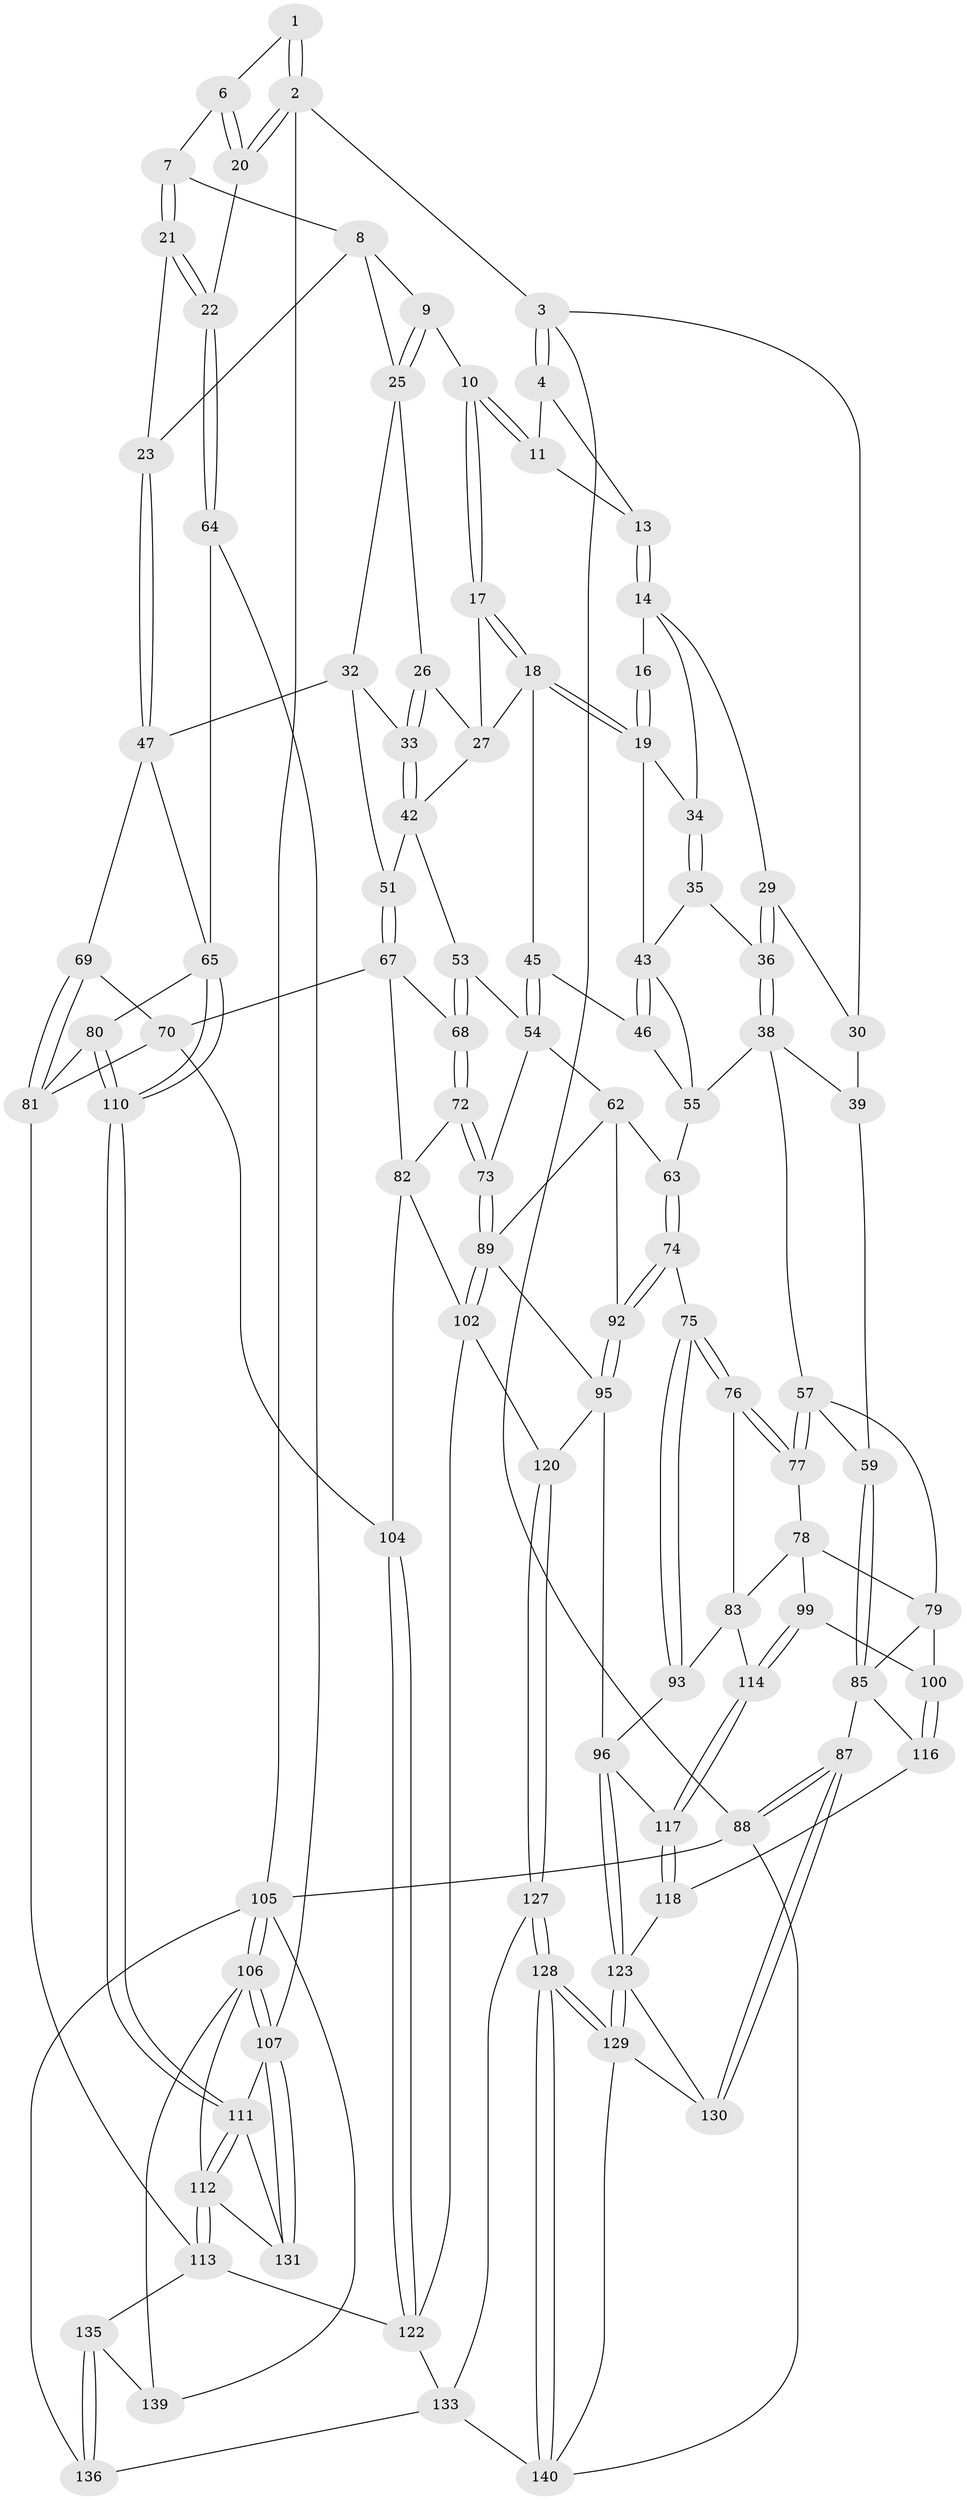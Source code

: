 // Generated by graph-tools (version 1.1) at 2025/52/02/27/25 19:52:43]
// undirected, 99 vertices, 228 edges
graph export_dot {
graph [start="1"]
  node [color=gray90,style=filled];
  1 [pos="+0.6493870971570161+0"];
  2 [pos="+1+0"];
  3 [pos="+0+0"];
  4 [pos="+0+0",super="+5"];
  6 [pos="+0.7048281668890191+0.012277137566228162"];
  7 [pos="+0.7050855244421131+0.017263068627321583"];
  8 [pos="+0.6966887091233405+0.030818712086095518",super="+24"];
  9 [pos="+0.5602056651580036+0.1520571562847808"];
  10 [pos="+0.4739885991389071+0.11178583782895801"];
  11 [pos="+0.4251107732815869+0.004159764601041503",super="+12"];
  13 [pos="+0.15924631565937555+0.10126538590137607"];
  14 [pos="+0.16144502816177458+0.10604990243249571",super="+15"];
  16 [pos="+0.4097623467523558+0.02162898150007009"];
  17 [pos="+0.4571586744097044+0.1909741073191038"];
  18 [pos="+0.40372772723802314+0.21626329765018193",super="+41"];
  19 [pos="+0.3368197198681851+0.1859889485402854",super="+37"];
  20 [pos="+1+0.13345804762168695"];
  21 [pos="+0.872190124572823+0.2608977619788732"];
  22 [pos="+1+0.2842235102843636"];
  23 [pos="+0.8614304765449418+0.26697627829009585"];
  25 [pos="+0.5610812374014957+0.1728517176779071",super="+28"];
  26 [pos="+0.5269069039984425+0.20362495744325368"];
  27 [pos="+0.4960669572833756+0.22060462139422882",super="+40"];
  29 [pos="+0.15691794926995645+0.11120808331760546"];
  30 [pos="+0.07339084705911106+0.19054791885870423",super="+31"];
  32 [pos="+0.6102786360672684+0.27825628738582237",super="+49"];
  33 [pos="+0.5872142978267475+0.2817809194360745"];
  34 [pos="+0.2125052862226303+0.16066490206075912"];
  35 [pos="+0.19895978210504286+0.2802137765041891"];
  36 [pos="+0.1114199304501305+0.30956039749795267"];
  38 [pos="+0.11112898041108898+0.30971127254222913",super="+56"];
  39 [pos="+0.08065140782287353+0.27990599644065073",super="+50"];
  42 [pos="+0.5112344762787918+0.30201767712620586",super="+52"];
  43 [pos="+0.3090477572442849+0.32645251734081066",super="+44"];
  45 [pos="+0.3557497285139596+0.35213129140980204"];
  46 [pos="+0.334903251575482+0.3487895260777701"];
  47 [pos="+0.7425906727743236+0.38566315601061657",super="+48"];
  51 [pos="+0.5829710033675455+0.41355653516776514"];
  53 [pos="+0.4354700952272552+0.40635239244029076"];
  54 [pos="+0.4029795192899151+0.39446098257348244",super="+61"];
  55 [pos="+0.2084266092880692+0.3847135463483673",super="+60"];
  57 [pos="+0.08702018044965029+0.4010948924980379",super="+58"];
  59 [pos="+0+0.2974364300854441"];
  62 [pos="+0.2598834551639664+0.5058895832940085",super="+91"];
  63 [pos="+0.2544393125516226+0.5035700625588088"];
  64 [pos="+1+0.38154007409897667"];
  65 [pos="+1+0.4367966112848485",super="+66"];
  67 [pos="+0.5788542986341862+0.42846162138722094",super="+71"];
  68 [pos="+0.460520293301063+0.46398431486028285"];
  69 [pos="+0.6911495089237223+0.5437645766648955"];
  70 [pos="+0.6759054663136331+0.5495298154231667",super="+103"];
  72 [pos="+0.4595400269975609+0.5056640294239952"];
  73 [pos="+0.40970421931329837+0.5636289532859646"];
  74 [pos="+0.2280177414961834+0.5155915581355534"];
  75 [pos="+0.2124324706934583+0.5200468871948133"];
  76 [pos="+0.19835372995421743+0.5203315747248424"];
  77 [pos="+0.16495917154122527+0.5056879936985355"];
  78 [pos="+0.10332788105451013+0.5349474021214679",super="+84"];
  79 [pos="+0.004938125744636791+0.5342153079926866",super="+98"];
  80 [pos="+0.7857424264358391+0.5825398979984191"];
  81 [pos="+0.7815191343649458+0.5832615771883235",super="+109"];
  82 [pos="+0.5857290506281102+0.5429978406123976",super="+101"];
  83 [pos="+0.16865720771241496+0.5679567163873075",super="+94"];
  85 [pos="+0+0.5607069777567666",super="+86"];
  87 [pos="+0+1"];
  88 [pos="+0+1"];
  89 [pos="+0.41390954539948777+0.6048998026871679",super="+90"];
  92 [pos="+0.271441815174483+0.6938542038497316"];
  93 [pos="+0.2113925097656011+0.6749139770851024"];
  95 [pos="+0.25956441905101557+0.7085664241817256",super="+121"];
  96 [pos="+0.25887643197264953+0.7089986284908653",super="+97"];
  99 [pos="+0.08339668187135972+0.6416877179795927"];
  100 [pos="+0.08056795523098634+0.6415350490037168"];
  102 [pos="+0.4865258478669014+0.6479172888107334",super="+119"];
  104 [pos="+0.6287502316243229+0.7123168570987436"];
  105 [pos="+1+1",super="+142"];
  106 [pos="+1+1",super="+138"];
  107 [pos="+1+1",super="+108"];
  110 [pos="+0.8882777392660941+0.6237579281247215"];
  111 [pos="+0.9061964899599166+0.7137051422531505",super="+115"];
  112 [pos="+0.8096942189954364+0.8259696370394983",super="+132"];
  113 [pos="+0.7533530514584441+0.7890633204617299",super="+125"];
  114 [pos="+0.0927743733712838+0.6489629192273139"];
  116 [pos="+0.0346175369829366+0.687411629513979"];
  117 [pos="+0.12045443060212534+0.7235084231360123"];
  118 [pos="+0.11351272539226175+0.7558472743208052"];
  120 [pos="+0.42736161689169083+0.7993530502607148"];
  122 [pos="+0.5741953539689941+0.75722090026955",super="+126"];
  123 [pos="+0.23241524122704502+0.8304593342445495",super="+124"];
  127 [pos="+0.4168000981073775+0.8690462710479794"];
  128 [pos="+0.30362932881603283+0.8991988132534741"];
  129 [pos="+0.28629125661028454+0.8898919344173998",super="+134"];
  130 [pos="+0+1"];
  131 [pos="+0.9472930778666806+0.8732318858646015"];
  133 [pos="+0.4412539393529916+0.8852893528436667",super="+137"];
  135 [pos="+0.6063336785891852+0.9111602735476074"];
  136 [pos="+0.6664871229588869+1"];
  139 [pos="+0.8132583460645174+0.8980528197887993"];
  140 [pos="+0.2999725429712214+1",super="+141"];
  1 -- 2;
  1 -- 2;
  1 -- 6;
  2 -- 3;
  2 -- 20;
  2 -- 20;
  2 -- 105;
  3 -- 4;
  3 -- 4;
  3 -- 88;
  3 -- 30;
  4 -- 13;
  4 -- 11;
  6 -- 7;
  6 -- 20;
  6 -- 20;
  7 -- 8;
  7 -- 21;
  7 -- 21;
  8 -- 9;
  8 -- 25;
  8 -- 23;
  9 -- 10;
  9 -- 25;
  9 -- 25;
  10 -- 11;
  10 -- 11;
  10 -- 17;
  10 -- 17;
  11 -- 13;
  13 -- 14;
  13 -- 14;
  14 -- 29;
  14 -- 16;
  14 -- 34;
  16 -- 19;
  16 -- 19;
  17 -- 18;
  17 -- 18;
  17 -- 27;
  18 -- 19;
  18 -- 19;
  18 -- 45;
  18 -- 27;
  19 -- 43;
  19 -- 34;
  20 -- 22;
  21 -- 22;
  21 -- 22;
  21 -- 23;
  22 -- 64;
  22 -- 64;
  23 -- 47;
  23 -- 47;
  25 -- 26;
  25 -- 32;
  26 -- 27;
  26 -- 33;
  26 -- 33;
  27 -- 42;
  29 -- 30;
  29 -- 36;
  29 -- 36;
  30 -- 39 [weight=2];
  32 -- 33;
  32 -- 51;
  32 -- 47;
  33 -- 42;
  33 -- 42;
  34 -- 35;
  34 -- 35;
  35 -- 36;
  35 -- 43;
  36 -- 38;
  36 -- 38;
  38 -- 39;
  38 -- 57;
  38 -- 55;
  39 -- 59;
  42 -- 51;
  42 -- 53;
  43 -- 46;
  43 -- 46;
  43 -- 55;
  45 -- 46;
  45 -- 54;
  45 -- 54;
  46 -- 55;
  47 -- 69;
  47 -- 65;
  51 -- 67;
  51 -- 67;
  53 -- 54;
  53 -- 68;
  53 -- 68;
  54 -- 62;
  54 -- 73;
  55 -- 63;
  57 -- 77;
  57 -- 77;
  57 -- 59;
  57 -- 79;
  59 -- 85;
  59 -- 85;
  62 -- 63;
  62 -- 89;
  62 -- 92;
  63 -- 74;
  63 -- 74;
  64 -- 65;
  64 -- 107;
  65 -- 110;
  65 -- 110;
  65 -- 80;
  67 -- 68;
  67 -- 82;
  67 -- 70;
  68 -- 72;
  68 -- 72;
  69 -- 70;
  69 -- 81;
  69 -- 81;
  70 -- 104;
  70 -- 81;
  72 -- 73;
  72 -- 73;
  72 -- 82;
  73 -- 89;
  73 -- 89;
  74 -- 75;
  74 -- 92;
  74 -- 92;
  75 -- 76;
  75 -- 76;
  75 -- 93;
  75 -- 93;
  76 -- 77;
  76 -- 77;
  76 -- 83;
  77 -- 78;
  78 -- 79;
  78 -- 99;
  78 -- 83;
  79 -- 100;
  79 -- 85;
  80 -- 81;
  80 -- 110;
  80 -- 110;
  81 -- 113;
  82 -- 104;
  82 -- 102;
  83 -- 114;
  83 -- 93;
  85 -- 116;
  85 -- 87;
  87 -- 88;
  87 -- 88;
  87 -- 130;
  87 -- 130;
  88 -- 105;
  88 -- 140;
  89 -- 102;
  89 -- 102;
  89 -- 95;
  92 -- 95;
  92 -- 95;
  93 -- 96;
  95 -- 96;
  95 -- 120;
  96 -- 123;
  96 -- 123;
  96 -- 117;
  99 -- 100;
  99 -- 114;
  99 -- 114;
  100 -- 116;
  100 -- 116;
  102 -- 120;
  102 -- 122;
  104 -- 122;
  104 -- 122;
  105 -- 106;
  105 -- 106;
  105 -- 136;
  105 -- 139;
  106 -- 107;
  106 -- 107;
  106 -- 112;
  106 -- 139;
  107 -- 131;
  107 -- 131;
  107 -- 111;
  110 -- 111;
  110 -- 111;
  111 -- 112;
  111 -- 112;
  111 -- 131;
  112 -- 113;
  112 -- 113;
  112 -- 131;
  113 -- 122;
  113 -- 135;
  114 -- 117;
  114 -- 117;
  116 -- 118;
  117 -- 118;
  117 -- 118;
  118 -- 123;
  120 -- 127;
  120 -- 127;
  122 -- 133;
  123 -- 129;
  123 -- 129;
  123 -- 130;
  127 -- 128;
  127 -- 128;
  127 -- 133;
  128 -- 129;
  128 -- 129;
  128 -- 140;
  128 -- 140;
  129 -- 130;
  129 -- 140;
  133 -- 136;
  133 -- 140;
  135 -- 136;
  135 -- 136;
  135 -- 139;
}
